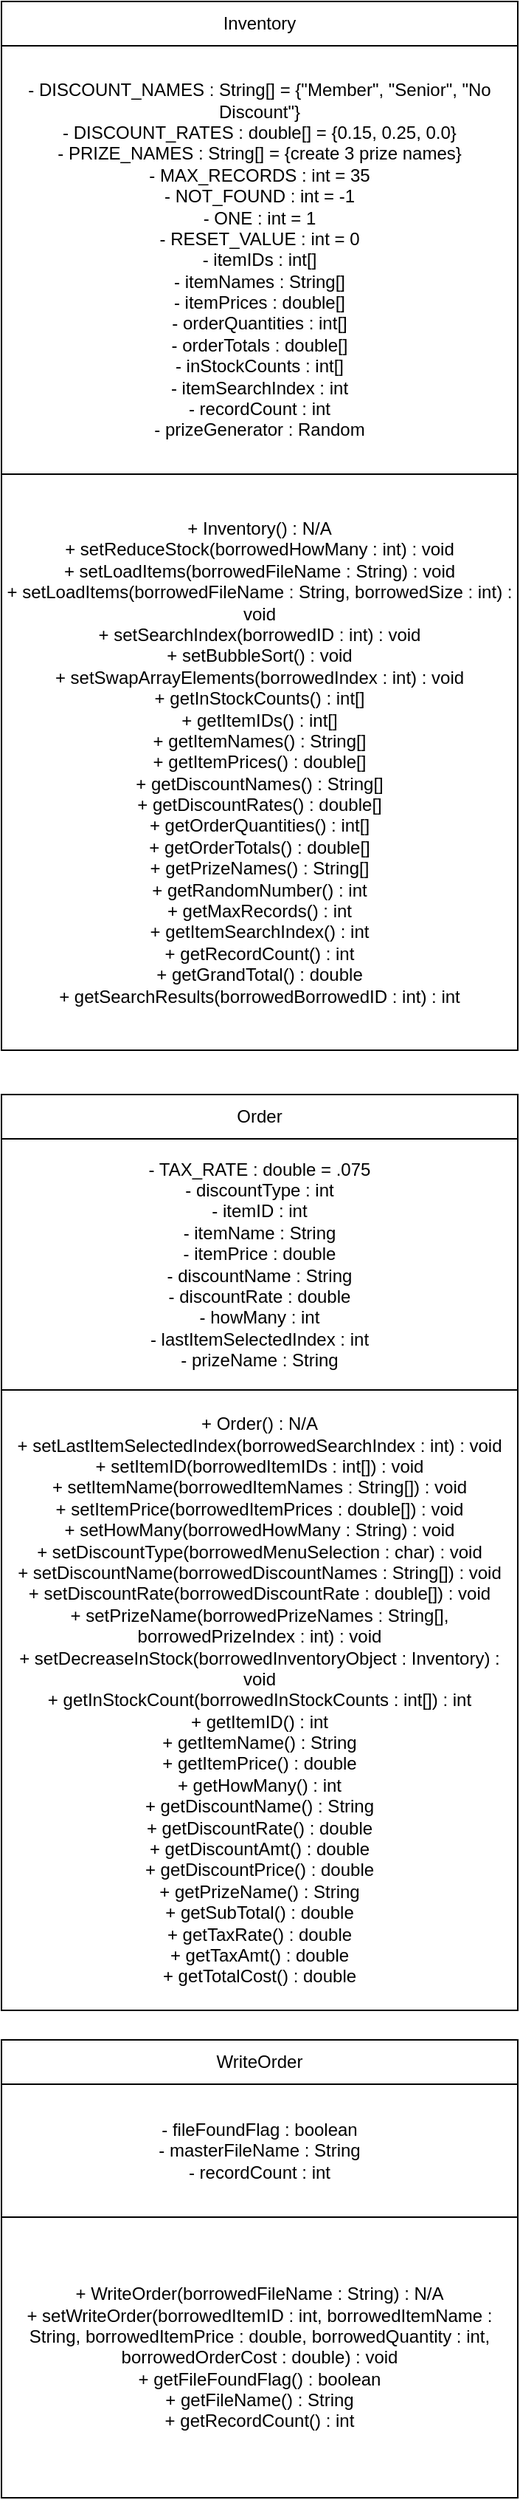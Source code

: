 <mxfile version="14.2.9" type="device" pages="2"><diagram name="UMLs" id="Nf_85jRNfrJykygp6piZ"><mxGraphModel dx="614" dy="663" grid="1" gridSize="10" guides="1" tooltips="1" connect="1" arrows="1" fold="1" page="1" pageScale="1" pageWidth="850" pageHeight="1100" math="0" shadow="0"><root><mxCell id="QcYAnwIdch5qzZj6bJSO-0"/><mxCell id="QcYAnwIdch5qzZj6bJSO-1" parent="QcYAnwIdch5qzZj6bJSO-0"/><mxCell id="QcYAnwIdch5qzZj6bJSO-2" value="Inventory" style="rounded=0;whiteSpace=wrap;html=1;" parent="QcYAnwIdch5qzZj6bJSO-1" vertex="1"><mxGeometry x="260" y="310" width="350" height="30" as="geometry"/></mxCell><mxCell id="QcYAnwIdch5qzZj6bJSO-3" value="&lt;div&gt;- DISCOUNT_NAMES : String[] = {&quot;Member&quot;, &quot;Senior&quot;, &quot;No Discount&quot;}&lt;/div&gt;&lt;div&gt;- DISCOUNT_RATES : double[] = {0.15, 0.25, 0.0}&lt;/div&gt;&lt;div&gt;- PRIZE_NAMES : String[] = {create 3 prize names}&lt;/div&gt;&lt;div&gt;- MAX_RECORDS : int = 35&lt;/div&gt;&lt;div&gt;- NOT_FOUND : int = -1&lt;/div&gt;&lt;div&gt;- ONE : int = 1&lt;/div&gt;&lt;div&gt;- RESET_VALUE : int = 0&lt;/div&gt;&lt;div&gt;- itemIDs : int[]&lt;/div&gt;&lt;div&gt;- itemNames : String[]&lt;/div&gt;&lt;div&gt;- itemPrices : double[]&lt;/div&gt;&lt;div&gt;- orderQuantities : int[]&lt;/div&gt;&lt;div&gt;- orderTotals : double[]&lt;/div&gt;&lt;div&gt;- inStockCounts : int[]&lt;/div&gt;&lt;div&gt;- itemSearchIndex : int&lt;/div&gt;&lt;div&gt;- recordCount : int&lt;/div&gt;&lt;div&gt;- prizeGenerator : Random&lt;br&gt;&lt;/div&gt;" style="rounded=0;whiteSpace=wrap;html=1;" parent="QcYAnwIdch5qzZj6bJSO-1" vertex="1"><mxGeometry x="260" y="340" width="350" height="290" as="geometry"/></mxCell><mxCell id="QcYAnwIdch5qzZj6bJSO-4" value="&lt;div&gt;+ Inventory() : N/A&lt;/div&gt;&lt;div&gt;+ setReduceStock(borrowedHowMany : int) : void&lt;/div&gt;&lt;div&gt;+ setLoadItems(borrowedFileName : String) : void&lt;/div&gt;&lt;div&gt;+ setLoadItems(borrowedFileName : String, borrowedSize : int) : void&lt;/div&gt;&lt;div&gt;+ setSearchIndex(borrowedID : int) : void&lt;/div&gt;&lt;div&gt;+ setBubbleSort() : void&lt;/div&gt;&lt;div&gt;+ setSwapArrayElements(borrowedIndex : int) : void&lt;/div&gt;&lt;div&gt;+ getInStockCounts() : int[]&lt;/div&gt;&lt;div&gt;+ getItemIDs() : int[]&lt;/div&gt;&lt;div&gt;+ getItemNames() : String[]&lt;/div&gt;&lt;div&gt;+ getItemPrices() : double[]&lt;/div&gt;&lt;div&gt;+ getDiscountNames() : String[]&lt;/div&gt;&lt;div&gt;+ getDiscountRates() : double[]&lt;/div&gt;&lt;div&gt;+ getOrderQuantities() : int[]&lt;/div&gt;&lt;div&gt;+ getOrderTotals() : double[]&lt;/div&gt;&lt;div&gt;+ getPrizeNames() : String[]&lt;/div&gt;&lt;div&gt;+ getRandomNumber() : int&lt;/div&gt;&lt;div&gt;+ getMaxRecords() : int&lt;/div&gt;&lt;div&gt;+ getItemSearchIndex() : int&lt;/div&gt;&lt;div&gt;+ getRecordCount() : int&lt;/div&gt;&lt;div&gt;+ getGrandTotal() : double&lt;/div&gt;&lt;div&gt;+ getSearchResults(borrowedBorrowedID : int) : int&lt;br&gt;&lt;/div&gt;" style="rounded=0;whiteSpace=wrap;html=1;" parent="QcYAnwIdch5qzZj6bJSO-1" vertex="1"><mxGeometry x="260" y="630" width="350" height="390" as="geometry"/></mxCell><mxCell id="EWBAWC-9UT1VsWe6zZm3-0" value="Order" style="rounded=0;whiteSpace=wrap;html=1;" vertex="1" parent="QcYAnwIdch5qzZj6bJSO-1"><mxGeometry x="260" y="1050" width="350" height="30" as="geometry"/></mxCell><mxCell id="EWBAWC-9UT1VsWe6zZm3-1" value="&lt;div&gt;- TAX_RATE : double = .075&lt;/div&gt;&lt;div&gt;- discountType : int&lt;/div&gt;&lt;div&gt;- itemID : int&lt;/div&gt;&lt;div&gt;- itemName : String&lt;/div&gt;&lt;div&gt;- itemPrice : double&lt;/div&gt;&lt;div&gt;- discountName : String&lt;/div&gt;&lt;div&gt;- discountRate : double&lt;/div&gt;&lt;div&gt;- howMany : int&lt;/div&gt;&lt;div&gt;- lastItemSelectedIndex : int&lt;/div&gt;&lt;div&gt;- prizeName : String&lt;br&gt;&lt;/div&gt;" style="rounded=0;whiteSpace=wrap;html=1;" vertex="1" parent="QcYAnwIdch5qzZj6bJSO-1"><mxGeometry x="260" y="1080" width="350" height="170" as="geometry"/></mxCell><mxCell id="EWBAWC-9UT1VsWe6zZm3-2" value="&lt;div&gt;+ Order() : N/A&lt;/div&gt;&lt;div&gt;+ setLastItemSelectedIndex(borrowedSearchIndex : int) : void&lt;/div&gt;&lt;div&gt;+ setItemID(borrowedItemIDs : int[]) : void&lt;/div&gt;&lt;div&gt;+ setItemName(borrowedItemNames : String[]) : void&lt;/div&gt;&lt;div&gt;+ setItemPrice(borrowedItemPrices : double[]) : void&lt;/div&gt;&lt;div&gt;+ setHowMany(borrowedHowMany : String) : void&lt;/div&gt;&lt;div&gt;+ setDiscountType(borrowedMenuSelection : char) : void&lt;/div&gt;&lt;div&gt;+ setDiscountName(borrowedDiscountNames : String[]) : void&lt;/div&gt;&lt;div&gt;+ setDiscountRate(borrowedDiscountRate : double[]) : void&lt;/div&gt;&lt;div&gt;+ setPrizeName(borrowedPrizeNames : String[], borrowedPrizeIndex : int) : void&lt;/div&gt;&lt;div&gt;+ setDecreaseInStock(borrowedInventoryObject : Inventory) : void&lt;/div&gt;&lt;div&gt;+ getInStockCount(borrowedInStockCounts : int[]) : int&lt;/div&gt;&lt;div&gt;+ getItemID() : int&lt;/div&gt;&lt;div&gt;+ getItemName() : String&lt;/div&gt;&lt;div&gt;+ getItemPrice() : double&lt;/div&gt;&lt;div&gt;+ getHowMany() : int&lt;/div&gt;&lt;div&gt;+ getDiscountName() : String&lt;/div&gt;&lt;div&gt;+ getDiscountRate() : double&lt;/div&gt;&lt;div&gt;+ getDiscountAmt() : double&lt;/div&gt;&lt;div&gt;+ getDiscountPrice() : double&lt;/div&gt;&lt;div&gt;+ getPrizeName() : String&lt;/div&gt;&lt;div&gt;+ getSubTotal() : double&lt;/div&gt;&lt;div&gt;+ getTaxRate() : double&lt;/div&gt;&lt;div&gt;+ getTaxAmt() : double&lt;/div&gt;&lt;div&gt;+ getTotalCost() : double&lt;br&gt;&lt;/div&gt;" style="rounded=0;whiteSpace=wrap;html=1;" vertex="1" parent="QcYAnwIdch5qzZj6bJSO-1"><mxGeometry x="260" y="1250" width="350" height="420" as="geometry"/></mxCell><mxCell id="EWBAWC-9UT1VsWe6zZm3-3" value="WriteOrder" style="rounded=0;whiteSpace=wrap;html=1;" vertex="1" parent="QcYAnwIdch5qzZj6bJSO-1"><mxGeometry x="260" y="1690" width="350" height="30" as="geometry"/></mxCell><mxCell id="EWBAWC-9UT1VsWe6zZm3-4" value="&lt;div&gt;- fileFoundFlag : boolean&lt;/div&gt;&lt;div&gt;- masterFileName : String&lt;/div&gt;&lt;div&gt;- recordCount : int&lt;br&gt;&lt;/div&gt;" style="rounded=0;whiteSpace=wrap;html=1;" vertex="1" parent="QcYAnwIdch5qzZj6bJSO-1"><mxGeometry x="260" y="1720" width="350" height="90" as="geometry"/></mxCell><mxCell id="EWBAWC-9UT1VsWe6zZm3-5" value="&lt;div&gt;+ WriteOrder(borrowedFileName : String) : N/A&lt;/div&gt;&lt;div&gt;+ setWriteOrder(borrowedItemID : int, borrowedItemName : String, borrowedItemPrice : double, borrowedQuantity : int, borrowedOrderCost : double) : void&lt;/div&gt;&lt;div&gt;+ getFileFoundFlag() : boolean&lt;/div&gt;&lt;div&gt;+ getFileName() : String&lt;/div&gt;&lt;div&gt;+ getRecordCount() : int&lt;br&gt;&lt;/div&gt;" style="rounded=0;whiteSpace=wrap;html=1;" vertex="1" parent="QcYAnwIdch5qzZj6bJSO-1"><mxGeometry x="260" y="1810" width="350" height="190" as="geometry"/></mxCell></root></mxGraphModel></diagram><diagram id="zEPe9KC9X13gHOhgZfyy" name="main"><mxGraphModel dx="2385" dy="1658" grid="1" gridSize="10" guides="1" tooltips="1" connect="1" arrows="1" fold="1" page="1" pageScale="1" pageWidth="850" pageHeight="1100" math="0" shadow="0"><root><mxCell id="ArKaR1NYdrW9ukdmpsgc-0"/><mxCell id="ArKaR1NYdrW9ukdmpsgc-1" parent="ArKaR1NYdrW9ukdmpsgc-0"/><mxCell id="ArKaR1NYdrW9ukdmpsgc-2" style="edgeStyle=orthogonalEdgeStyle;rounded=0;orthogonalLoop=1;jettySize=auto;html=1;exitX=0.5;exitY=1;exitDx=0;exitDy=0;entryX=0.5;entryY=0;entryDx=0;entryDy=0;" edge="1" parent="ArKaR1NYdrW9ukdmpsgc-1" source="ArKaR1NYdrW9ukdmpsgc-3" target="ArKaR1NYdrW9ukdmpsgc-9"><mxGeometry relative="1" as="geometry"/></mxCell><mxCell id="ArKaR1NYdrW9ukdmpsgc-3" value="START" style="ellipse;whiteSpace=wrap;html=1;" vertex="1" parent="ArKaR1NYdrW9ukdmpsgc-1"><mxGeometry x="370" y="20" width="90" height="40" as="geometry"/></mxCell><mxCell id="ArKaR1NYdrW9ukdmpsgc-4" value="Inventory currentInventory = new Inventory()" style="shape=process;whiteSpace=wrap;html=1;backgroundOutline=1;" vertex="1" parent="ArKaR1NYdrW9ukdmpsgc-1"><mxGeometry x="220" y="80" width="390" height="40" as="geometry"/></mxCell><mxCell id="ArKaR1NYdrW9ukdmpsgc-5" value="Order currentOrder = new Order()" style="shape=process;whiteSpace=wrap;html=1;backgroundOutline=1;" vertex="1" parent="ArKaR1NYdrW9ukdmpsgc-1"><mxGeometry x="220" y="180" width="390" height="40" as="geometry"/></mxCell><mxCell id="ArKaR1NYdrW9ukdmpsgc-6" value="displayWelcomeBanner()" style="shape=process;whiteSpace=wrap;html=1;backgroundOutline=1;" vertex="1" parent="ArKaR1NYdrW9ukdmpsgc-1"><mxGeometry x="220" y="230" width="390" height="40" as="geometry"/></mxCell><mxCell id="ArKaR1NYdrW9ukdmpsgc-7" value="userName = getUserName(input)" style="shape=process;whiteSpace=wrap;html=1;backgroundOutline=1;" vertex="1" parent="ArKaR1NYdrW9ukdmpsgc-1"><mxGeometry x="220" y="280" width="390" height="40" as="geometry"/></mxCell><mxCell id="ArKaR1NYdrW9ukdmpsgc-8" value="menuSelection = validateMenuSelection(input)" style="shape=process;whiteSpace=wrap;html=1;backgroundOutline=1;" vertex="1" parent="ArKaR1NYdrW9ukdmpsgc-1"><mxGeometry x="220" y="330" width="390" height="40" as="geometry"/></mxCell><mxCell id="ArKaR1NYdrW9ukdmpsgc-12" value="Y" style="edgeStyle=orthogonalEdgeStyle;rounded=0;orthogonalLoop=1;jettySize=auto;html=1;exitX=1;exitY=0.5;exitDx=0;exitDy=0;entryX=0.5;entryY=0;entryDx=0;entryDy=0;" edge="1" parent="ArKaR1NYdrW9ukdmpsgc-1" source="ArKaR1NYdrW9ukdmpsgc-9" target="ArKaR1NYdrW9ukdmpsgc-11"><mxGeometry relative="1" as="geometry"/></mxCell><mxCell id="ArKaR1NYdrW9ukdmpsgc-68" style="edgeStyle=orthogonalEdgeStyle;rounded=0;orthogonalLoop=1;jettySize=auto;html=1;exitX=0;exitY=0.5;exitDx=0;exitDy=0;entryX=0.5;entryY=0;entryDx=0;entryDy=0;" edge="1" parent="ArKaR1NYdrW9ukdmpsgc-1" source="ArKaR1NYdrW9ukdmpsgc-9" target="ArKaR1NYdrW9ukdmpsgc-59"><mxGeometry relative="1" as="geometry"/></mxCell><mxCell id="ArKaR1NYdrW9ukdmpsgc-9" value="menuSelection != 'Q'" style="rhombus;whiteSpace=wrap;html=1;" vertex="1" parent="ArKaR1NYdrW9ukdmpsgc-1"><mxGeometry x="295" y="410" width="240" height="80" as="geometry"/></mxCell><mxCell id="ArKaR1NYdrW9ukdmpsgc-10" value="WriteOrder oders = new WriteOrders(INVENTORY_FILE_NAME)" style="shape=process;whiteSpace=wrap;html=1;backgroundOutline=1;" vertex="1" parent="ArKaR1NYdrW9ukdmpsgc-1"><mxGeometry x="220" y="130" width="390" height="40" as="geometry"/></mxCell><mxCell id="ArKaR1NYdrW9ukdmpsgc-14" value="Y" style="edgeStyle=orthogonalEdgeStyle;rounded=0;orthogonalLoop=1;jettySize=auto;html=1;exitX=1;exitY=0.5;exitDx=0;exitDy=0;entryX=0.5;entryY=0;entryDx=0;entryDy=0;" edge="1" parent="ArKaR1NYdrW9ukdmpsgc-1" source="ArKaR1NYdrW9ukdmpsgc-11" target="ArKaR1NYdrW9ukdmpsgc-13"><mxGeometry relative="1" as="geometry"/></mxCell><mxCell id="ArKaR1NYdrW9ukdmpsgc-23" value="N" style="edgeStyle=orthogonalEdgeStyle;rounded=0;orthogonalLoop=1;jettySize=auto;html=1;exitX=0;exitY=0.5;exitDx=0;exitDy=0;entryX=0.25;entryY=0;entryDx=0;entryDy=0;" edge="1" parent="ArKaR1NYdrW9ukdmpsgc-1" source="ArKaR1NYdrW9ukdmpsgc-11" target="ArKaR1NYdrW9ukdmpsgc-22"><mxGeometry relative="1" as="geometry"/></mxCell><mxCell id="ArKaR1NYdrW9ukdmpsgc-11" value="menuSelection == 'A'" style="rhombus;whiteSpace=wrap;html=1;" vertex="1" parent="ArKaR1NYdrW9ukdmpsgc-1"><mxGeometry x="460" y="470" width="240" height="80" as="geometry"/></mxCell><mxCell id="ArKaR1NYdrW9ukdmpsgc-58" style="edgeStyle=orthogonalEdgeStyle;rounded=0;orthogonalLoop=1;jettySize=auto;html=1;exitX=0.5;exitY=1;exitDx=0;exitDy=0;" edge="1" parent="ArKaR1NYdrW9ukdmpsgc-1" source="ArKaR1NYdrW9ukdmpsgc-13" target="ArKaR1NYdrW9ukdmpsgc-15"><mxGeometry relative="1" as="geometry"/></mxCell><mxCell id="ArKaR1NYdrW9ukdmpsgc-13" value="currentInventory.setLoadItems(getFileName(input))" style="shape=process;whiteSpace=wrap;html=1;backgroundOutline=1;" vertex="1" parent="ArKaR1NYdrW9ukdmpsgc-1"><mxGeometry x="650" y="540" width="360" height="40" as="geometry"/></mxCell><mxCell id="ArKaR1NYdrW9ukdmpsgc-17" value="N" style="edgeStyle=orthogonalEdgeStyle;rounded=0;orthogonalLoop=1;jettySize=auto;html=1;exitX=0;exitY=0.5;exitDx=0;exitDy=0;entryX=0.5;entryY=0;entryDx=0;entryDy=0;" edge="1" parent="ArKaR1NYdrW9ukdmpsgc-1" source="ArKaR1NYdrW9ukdmpsgc-15" target="ArKaR1NYdrW9ukdmpsgc-16"><mxGeometry relative="1" as="geometry"/></mxCell><mxCell id="ArKaR1NYdrW9ukdmpsgc-19" value="Y" style="edgeStyle=orthogonalEdgeStyle;rounded=0;orthogonalLoop=1;jettySize=auto;html=1;exitX=1;exitY=0.5;exitDx=0;exitDy=0;entryX=0.5;entryY=0;entryDx=0;entryDy=0;" edge="1" parent="ArKaR1NYdrW9ukdmpsgc-1" source="ArKaR1NYdrW9ukdmpsgc-15" target="ArKaR1NYdrW9ukdmpsgc-18"><mxGeometry relative="1" as="geometry"/></mxCell><mxCell id="ArKaR1NYdrW9ukdmpsgc-15" value="currentInventory.getRecordCount() &amp;lt;= 0" style="rhombus;whiteSpace=wrap;html=1;" vertex="1" parent="ArKaR1NYdrW9ukdmpsgc-1"><mxGeometry x="710" y="620" width="240" height="80" as="geometry"/></mxCell><mxCell id="ArKaR1NYdrW9ukdmpsgc-20" style="edgeStyle=orthogonalEdgeStyle;rounded=0;orthogonalLoop=1;jettySize=auto;html=1;exitX=0.5;exitY=1;exitDx=0;exitDy=0;" edge="1" parent="ArKaR1NYdrW9ukdmpsgc-1" source="ArKaR1NYdrW9ukdmpsgc-16"><mxGeometry relative="1" as="geometry"><mxPoint x="910" y="820" as="targetPoint"/></mxGeometry></mxCell><mxCell id="ArKaR1NYdrW9ukdmpsgc-16" value="&lt;div&gt;displayRecordReport(&lt;/div&gt;&lt;div&gt;currentInventory.getRecordCount())&lt;/div&gt;" style="shape=process;whiteSpace=wrap;html=1;backgroundOutline=1;" vertex="1" parent="ArKaR1NYdrW9ukdmpsgc-1"><mxGeometry x="380" y="700" width="360" height="40" as="geometry"/></mxCell><mxCell id="ArKaR1NYdrW9ukdmpsgc-21" style="edgeStyle=orthogonalEdgeStyle;rounded=0;orthogonalLoop=1;jettySize=auto;html=1;exitX=0.5;exitY=1;exitDx=0;exitDy=0;entryX=0.5;entryY=0;entryDx=0;entryDy=0;" edge="1" parent="ArKaR1NYdrW9ukdmpsgc-1" source="ArKaR1NYdrW9ukdmpsgc-18" target="ArKaR1NYdrW9ukdmpsgc-53"><mxGeometry relative="1" as="geometry"><mxPoint x="840" y="790" as="targetPoint"/><Array as="points"><mxPoint x="1010" y="780"/><mxPoint x="910" y="780"/><mxPoint x="910" y="2020"/><mxPoint x="400" y="2020"/></Array></mxGeometry></mxCell><mxCell id="ArKaR1NYdrW9ukdmpsgc-18" value="displayNotOpen()" style="shape=process;whiteSpace=wrap;html=1;backgroundOutline=1;" vertex="1" parent="ArKaR1NYdrW9ukdmpsgc-1"><mxGeometry x="920" y="700" width="180" height="40" as="geometry"/></mxCell><mxCell id="ArKaR1NYdrW9ukdmpsgc-25" style="edgeStyle=orthogonalEdgeStyle;rounded=0;orthogonalLoop=1;jettySize=auto;html=1;exitX=0.5;exitY=1;exitDx=0;exitDy=0;entryX=0.5;entryY=0;entryDx=0;entryDy=0;" edge="1" parent="ArKaR1NYdrW9ukdmpsgc-1" source="ArKaR1NYdrW9ukdmpsgc-22" target="ArKaR1NYdrW9ukdmpsgc-24"><mxGeometry relative="1" as="geometry"/></mxCell><mxCell id="ArKaR1NYdrW9ukdmpsgc-22" value="&lt;div&gt;currentInventory.setSearchIndex(&lt;/div&gt;&lt;div&gt;validateSearchValue(input))&lt;/div&gt;" style="shape=process;whiteSpace=wrap;html=1;backgroundOutline=1;" vertex="1" parent="ArKaR1NYdrW9ukdmpsgc-1"><mxGeometry x="270" y="780" width="360" height="40" as="geometry"/></mxCell><mxCell id="ArKaR1NYdrW9ukdmpsgc-27" value="Y" style="edgeStyle=orthogonalEdgeStyle;rounded=0;orthogonalLoop=1;jettySize=auto;html=1;exitX=1;exitY=0.5;exitDx=0;exitDy=0;entryX=0.5;entryY=0;entryDx=0;entryDy=0;" edge="1" parent="ArKaR1NYdrW9ukdmpsgc-1" source="ArKaR1NYdrW9ukdmpsgc-24" target="ArKaR1NYdrW9ukdmpsgc-26"><mxGeometry relative="1" as="geometry"/></mxCell><mxCell id="ArKaR1NYdrW9ukdmpsgc-29" value="N" style="edgeStyle=orthogonalEdgeStyle;rounded=0;orthogonalLoop=1;jettySize=auto;html=1;exitX=0;exitY=0.5;exitDx=0;exitDy=0;entryX=0.25;entryY=0;entryDx=0;entryDy=0;" edge="1" parent="ArKaR1NYdrW9ukdmpsgc-1" source="ArKaR1NYdrW9ukdmpsgc-24" target="ArKaR1NYdrW9ukdmpsgc-28"><mxGeometry relative="1" as="geometry"/></mxCell><mxCell id="ArKaR1NYdrW9ukdmpsgc-24" value="currentInventory.getItemSearchIndex() &amp;lt; 0" style="rhombus;whiteSpace=wrap;html=1;" vertex="1" parent="ArKaR1NYdrW9ukdmpsgc-1"><mxGeometry x="330" y="840" width="240" height="80" as="geometry"/></mxCell><mxCell id="ArKaR1NYdrW9ukdmpsgc-57" style="edgeStyle=orthogonalEdgeStyle;rounded=0;orthogonalLoop=1;jettySize=auto;html=1;exitX=0.5;exitY=1;exitDx=0;exitDy=0;entryX=0.5;entryY=0;entryDx=0;entryDy=0;" edge="1" parent="ArKaR1NYdrW9ukdmpsgc-1" source="ArKaR1NYdrW9ukdmpsgc-26" target="ArKaR1NYdrW9ukdmpsgc-53"><mxGeometry relative="1" as="geometry"><Array as="points"><mxPoint x="660" y="1250"/><mxPoint x="890" y="1250"/><mxPoint x="890" y="2020"/><mxPoint x="400" y="2020"/></Array></mxGeometry></mxCell><mxCell id="ArKaR1NYdrW9ukdmpsgc-26" value="displayNotFound()" style="shape=process;whiteSpace=wrap;html=1;backgroundOutline=1;" vertex="1" parent="ArKaR1NYdrW9ukdmpsgc-1"><mxGeometry x="570" y="900" width="180" height="40" as="geometry"/></mxCell><mxCell id="ArKaR1NYdrW9ukdmpsgc-28" value="&lt;div&gt;currentOrder.setLastItemSelectedIndex(&lt;/div&gt;&lt;div&gt;currentInventory.getItemSearchIndex())&lt;/div&gt;" style="shape=process;whiteSpace=wrap;html=1;backgroundOutline=1;" vertex="1" parent="ArKaR1NYdrW9ukdmpsgc-1"><mxGeometry x="220" y="960" width="360" height="40" as="geometry"/></mxCell><mxCell id="ArKaR1NYdrW9ukdmpsgc-30" value="&lt;div&gt;currentOrder.setItemID(&lt;/div&gt;&lt;div&gt;currentInventory.getItemIDs())&lt;/div&gt;" style="shape=process;whiteSpace=wrap;html=1;backgroundOutline=1;" vertex="1" parent="ArKaR1NYdrW9ukdmpsgc-1"><mxGeometry x="220" y="1010" width="360" height="40" as="geometry"/></mxCell><mxCell id="ArKaR1NYdrW9ukdmpsgc-31" value="&lt;div&gt;currentOrder.setItemName(&lt;/div&gt;&lt;div&gt;currentInventory.getItemNames())&lt;/div&gt;" style="shape=process;whiteSpace=wrap;html=1;backgroundOutline=1;" vertex="1" parent="ArKaR1NYdrW9ukdmpsgc-1"><mxGeometry x="220" y="1060" width="360" height="40" as="geometry"/></mxCell><mxCell id="ArKaR1NYdrW9ukdmpsgc-32" value="&lt;div&gt;currentOrder.setItemPrice(&lt;/div&gt;&lt;div&gt;currentInventory.getItemPrices())&lt;/div&gt;" style="shape=process;whiteSpace=wrap;html=1;backgroundOutline=1;" vertex="1" parent="ArKaR1NYdrW9ukdmpsgc-1"><mxGeometry x="220" y="1110" width="360" height="40" as="geometry"/></mxCell><mxCell id="ArKaR1NYdrW9ukdmpsgc-37" style="edgeStyle=orthogonalEdgeStyle;rounded=0;orthogonalLoop=1;jettySize=auto;html=1;exitX=0.5;exitY=1;exitDx=0;exitDy=0;entryX=0.5;entryY=0;entryDx=0;entryDy=0;" edge="1" parent="ArKaR1NYdrW9ukdmpsgc-1" source="ArKaR1NYdrW9ukdmpsgc-33" target="ArKaR1NYdrW9ukdmpsgc-36"><mxGeometry relative="1" as="geometry"><Array as="points"><mxPoint x="400" y="1220"/></Array></mxGeometry></mxCell><mxCell id="ArKaR1NYdrW9ukdmpsgc-33" value="&lt;div&gt;currentOrder.setHowMany(&lt;/div&gt;&lt;div&gt;validateHowMany(input))&lt;br&gt;&lt;/div&gt;" style="shape=process;whiteSpace=wrap;html=1;backgroundOutline=1;" vertex="1" parent="ArKaR1NYdrW9ukdmpsgc-1"><mxGeometry x="220" y="1160" width="360" height="40" as="geometry"/></mxCell><mxCell id="ArKaR1NYdrW9ukdmpsgc-39" value="Y" style="edgeStyle=orthogonalEdgeStyle;rounded=0;orthogonalLoop=1;jettySize=auto;html=1;exitX=1;exitY=0.5;exitDx=0;exitDy=0;entryX=0.5;entryY=0;entryDx=0;entryDy=0;" edge="1" parent="ArKaR1NYdrW9ukdmpsgc-1" source="ArKaR1NYdrW9ukdmpsgc-36" target="ArKaR1NYdrW9ukdmpsgc-38"><mxGeometry relative="1" as="geometry"/></mxCell><mxCell id="ArKaR1NYdrW9ukdmpsgc-44" value="N" style="edgeStyle=orthogonalEdgeStyle;rounded=0;orthogonalLoop=1;jettySize=auto;html=1;exitX=0;exitY=0.5;exitDx=0;exitDy=0;entryX=0.111;entryY=0;entryDx=0;entryDy=0;entryPerimeter=0;" edge="1" parent="ArKaR1NYdrW9ukdmpsgc-1" source="ArKaR1NYdrW9ukdmpsgc-36" target="ArKaR1NYdrW9ukdmpsgc-40"><mxGeometry relative="1" as="geometry"><Array as="points"><mxPoint x="260" y="1260"/></Array></mxGeometry></mxCell><mxCell id="ArKaR1NYdrW9ukdmpsgc-36" value="&lt;div&gt;currentOrder.getInStockCount(&lt;/div&gt;&lt;div&gt;currentInventory.getInStockCounts()) &lt;br&gt;&lt;/div&gt;&lt;div&gt;&amp;lt; currentOrder.getHowMany()&lt;br&gt;&lt;/div&gt;" style="rhombus;whiteSpace=wrap;html=1;" vertex="1" parent="ArKaR1NYdrW9ukdmpsgc-1"><mxGeometry x="280" y="1220" width="240" height="80" as="geometry"/></mxCell><mxCell id="ArKaR1NYdrW9ukdmpsgc-56" style="edgeStyle=orthogonalEdgeStyle;rounded=0;orthogonalLoop=1;jettySize=auto;html=1;exitX=0.5;exitY=1;exitDx=0;exitDy=0;entryX=0.5;entryY=0;entryDx=0;entryDy=0;" edge="1" parent="ArKaR1NYdrW9ukdmpsgc-1" source="ArKaR1NYdrW9ukdmpsgc-38" target="ArKaR1NYdrW9ukdmpsgc-53"><mxGeometry relative="1" as="geometry"><Array as="points"><mxPoint x="640" y="1685"/><mxPoint x="860" y="1685"/><mxPoint x="860" y="2020"/><mxPoint x="400" y="2020"/></Array></mxGeometry></mxCell><mxCell id="ArKaR1NYdrW9ukdmpsgc-38" value="displayOutOfStock()" style="shape=process;whiteSpace=wrap;html=1;backgroundOutline=1;" vertex="1" parent="ArKaR1NYdrW9ukdmpsgc-1"><mxGeometry x="550" y="1280" width="180" height="40" as="geometry"/></mxCell><mxCell id="ArKaR1NYdrW9ukdmpsgc-40" value="&lt;div&gt;currentOrder.setDiscountType(&lt;/div&gt;&lt;div&gt;validateDiscountMenu(input,&lt;/div&gt;&lt;div&gt;currentInventory.getDiscountNames(), currentInventory.getDiscountRates()))&lt;br&gt;&lt;/div&gt;" style="shape=process;whiteSpace=wrap;html=1;backgroundOutline=1;" vertex="1" parent="ArKaR1NYdrW9ukdmpsgc-1"><mxGeometry x="220" y="1350" width="360" height="70" as="geometry"/></mxCell><mxCell id="ArKaR1NYdrW9ukdmpsgc-41" value="&lt;div&gt;currentOrder.setDiscountName(&lt;/div&gt;&lt;div&gt;currentInventory.getDiscountNames())&lt;/div&gt;" style="shape=process;whiteSpace=wrap;html=1;backgroundOutline=1;" vertex="1" parent="ArKaR1NYdrW9ukdmpsgc-1"><mxGeometry x="220" y="1430" width="360" height="40" as="geometry"/></mxCell><mxCell id="ArKaR1NYdrW9ukdmpsgc-42" value="&lt;div&gt;currentOrder.setDiscountRate(&lt;/div&gt;&lt;div&gt;currentInventory.getDiscountRates())&lt;/div&gt;" style="shape=process;whiteSpace=wrap;html=1;backgroundOutline=1;" vertex="1" parent="ArKaR1NYdrW9ukdmpsgc-1"><mxGeometry x="220" y="1480" width="360" height="40" as="geometry"/></mxCell><mxCell id="ArKaR1NYdrW9ukdmpsgc-43" value="currentOrder.setDecreaseInStock(currentInventory)" style="shape=process;whiteSpace=wrap;html=1;backgroundOutline=1;" vertex="1" parent="ArKaR1NYdrW9ukdmpsgc-1"><mxGeometry x="220" y="1530" width="360" height="40" as="geometry"/></mxCell><mxCell id="ArKaR1NYdrW9ukdmpsgc-45" value="&lt;div&gt;currentOrder.setPrizeName(&lt;/div&gt;&lt;div&gt;currentInventory.getPrizeNames(),&lt;/div&gt;&lt;div&gt;currentInventory.getRandomNumber())&lt;br&gt;&lt;/div&gt;" style="shape=process;whiteSpace=wrap;html=1;backgroundOutline=1;" vertex="1" parent="ArKaR1NYdrW9ukdmpsgc-1"><mxGeometry x="220" y="1580" width="360" height="50" as="geometry"/></mxCell><mxCell id="ArKaR1NYdrW9ukdmpsgc-48" style="edgeStyle=orthogonalEdgeStyle;rounded=0;orthogonalLoop=1;jettySize=auto;html=1;exitX=0.5;exitY=1;exitDx=0;exitDy=0;entryX=0.5;entryY=0;entryDx=0;entryDy=0;" edge="1" parent="ArKaR1NYdrW9ukdmpsgc-1" source="ArKaR1NYdrW9ukdmpsgc-46" target="ArKaR1NYdrW9ukdmpsgc-47"><mxGeometry relative="1" as="geometry"/></mxCell><mxCell id="ArKaR1NYdrW9ukdmpsgc-46" value="&lt;div&gt;orders.setWriteOrder(&lt;/div&gt;&lt;div&gt;currentOrder.getItemID(),&lt;/div&gt;&lt;div&gt;currentOrder.getItemName(),&lt;/div&gt;&lt;div&gt;currentOrder.getItemPrice(),&lt;/div&gt;&lt;div&gt;currentOrder.getHowMany(),&lt;/div&gt;&lt;div&gt;currentOrder.getTotalCost())&lt;br&gt;&lt;/div&gt;" style="shape=process;whiteSpace=wrap;html=1;backgroundOutline=1;" vertex="1" parent="ArKaR1NYdrW9ukdmpsgc-1"><mxGeometry x="220" y="1640" width="360" height="100" as="geometry"/></mxCell><mxCell id="ArKaR1NYdrW9ukdmpsgc-51" value="N" style="edgeStyle=orthogonalEdgeStyle;rounded=0;orthogonalLoop=1;jettySize=auto;html=1;exitX=0;exitY=0.5;exitDx=0;exitDy=0;entryX=0.5;entryY=0;entryDx=0;entryDy=0;" edge="1" parent="ArKaR1NYdrW9ukdmpsgc-1" source="ArKaR1NYdrW9ukdmpsgc-47" target="ArKaR1NYdrW9ukdmpsgc-50"><mxGeometry relative="1" as="geometry"/></mxCell><mxCell id="ArKaR1NYdrW9ukdmpsgc-52" value="Y" style="edgeStyle=orthogonalEdgeStyle;rounded=0;orthogonalLoop=1;jettySize=auto;html=1;exitX=1;exitY=0.5;exitDx=0;exitDy=0;entryX=0.5;entryY=0;entryDx=0;entryDy=0;" edge="1" parent="ArKaR1NYdrW9ukdmpsgc-1" source="ArKaR1NYdrW9ukdmpsgc-47" target="ArKaR1NYdrW9ukdmpsgc-49"><mxGeometry relative="1" as="geometry"/></mxCell><mxCell id="ArKaR1NYdrW9ukdmpsgc-47" value="currentOrder.getDiscountRate() &amp;gt; 0.0" style="rhombus;whiteSpace=wrap;html=1;" vertex="1" parent="ArKaR1NYdrW9ukdmpsgc-1"><mxGeometry x="280" y="1760" width="240" height="60" as="geometry"/></mxCell><mxCell id="ArKaR1NYdrW9ukdmpsgc-55" style="edgeStyle=orthogonalEdgeStyle;rounded=0;orthogonalLoop=1;jettySize=auto;html=1;exitX=0.5;exitY=1;exitDx=0;exitDy=0;" edge="1" parent="ArKaR1NYdrW9ukdmpsgc-1" source="ArKaR1NYdrW9ukdmpsgc-49"><mxGeometry relative="1" as="geometry"><mxPoint x="400" y="2050" as="targetPoint"/></mxGeometry></mxCell><mxCell id="ArKaR1NYdrW9ukdmpsgc-49" value="&lt;div&gt;displayOrderReport&#9;&#9;&#9;&#9;&#9;&#9;&#9;(&lt;/div&gt;&lt;div&gt;userName,&#9;&#9;&#9;&#9;&#9;&#9;&#9;&#9;&#9;currentOrder.getItemName(), &#9;&#9;&#9;&#9;&#9;&#9;&#9;&#9;&#9;currentOrder.getItemPrice(), &#9;&#9;&#9;&#9;&#9;&#9;&#9;&#9;&#9;currentOrder.getHowMany(), &#9;&#9;&#9;&#9;&#9;&#9;&#9;&#9;&#9;currentOrder.getDiscountName(), &#9;&#9;&#9;&#9;&#9;&#9;&#9;&#9;&#9;currentOrder.getDiscountRate(), &#9;&#9;&#9;&#9;&#9;&#9;&#9;&#9;&#9;currentOrder.getDiscountAmt(), &#9;&#9;&#9;&#9;&#9;&#9;&#9;&#9;&#9;currentOrder.getDiscountPrice(), &#9;&#9;&#9;&#9;&#9;&#9;&#9;&#9;&#9;currentOrder.getSubTotal(), &#9;&#9;&#9;&#9;&#9;&#9;&#9;&#9;&#9;currentOrder.getTaxRate(), &#9;&#9;&#9;&#9;&#9;&#9;&#9;&#9;&#9;currentOrder.getTaxAmt(), &#9;&#9;&#9;&#9;&#9;&#9;&#9;&#9;&#9;currentOrder.getTotalCost(), &#9;&#9;&#9;&#9;&#9;&#9;&#9;&#9;&#9;currentOrder.getPrizeName(),&#9;&#9;&#9;&#9;&#9;&#9;&#9;&#9;&#9;currentOrder.getInStockCount(currentInventory.getInStockCounts()))&lt;/div&gt;" style="shape=process;whiteSpace=wrap;html=1;backgroundOutline=1;" vertex="1" parent="ArKaR1NYdrW9ukdmpsgc-1"><mxGeometry x="420" y="1840" width="420" height="150" as="geometry"/></mxCell><mxCell id="ArKaR1NYdrW9ukdmpsgc-54" style="edgeStyle=orthogonalEdgeStyle;rounded=0;orthogonalLoop=1;jettySize=auto;html=1;exitX=0.5;exitY=1;exitDx=0;exitDy=0;entryX=0.5;entryY=0;entryDx=0;entryDy=0;" edge="1" parent="ArKaR1NYdrW9ukdmpsgc-1" source="ArKaR1NYdrW9ukdmpsgc-50" target="ArKaR1NYdrW9ukdmpsgc-53"><mxGeometry relative="1" as="geometry"/></mxCell><mxCell id="ArKaR1NYdrW9ukdmpsgc-50" value="&lt;div&gt;displayOrderReport&#9;&#9;&#9;&#9;&#9;&#9;&#9;(&lt;/div&gt;&lt;div&gt;userName,&#9;&#9;&#9;&#9;&#9;&#9;&#9;&#9;&#9;currentOrder.getItemName(), &#9;&#9;&#9;&#9;&#9;&#9;&#9;&#9;&#9;currentOrder.getItemPrice(), &#9;&#9;&#9;&#9;&#9;&#9;&#9;&#9;&#9;currentOrder.getHowMany(),&amp;nbsp; &#9;&#9;&#9;&#9;&#9;&#9;&#9;&#9;&#9;currentOrder.getSubTotal(), &#9;&#9;&#9;&#9;&#9;&#9;&#9;&#9;&#9;currentOrder.getTaxRate(), &#9;&#9;&#9;&#9;&#9;&#9;&#9;&#9;&#9;currentOrder.getTaxAmt(), &#9;&#9;&#9;&#9;&#9;&#9;&#9;&#9;&#9;currentOrder.getTotalCost(), &#9;&#9;&#9;&#9;&#9;&#9;&#9;&#9;&#9;currentOrder.getPrizeName(),&#9;&#9;&#9;&#9;&#9;&#9;&#9;&#9;&#9;currentOrder.getInStockCount(currentInventory.getInStockCounts()))&lt;/div&gt;" style="shape=process;whiteSpace=wrap;html=1;backgroundOutline=1;" vertex="1" parent="ArKaR1NYdrW9ukdmpsgc-1"><mxGeometry x="-40" y="1840" width="420" height="150" as="geometry"/></mxCell><mxCell id="ArKaR1NYdrW9ukdmpsgc-53" value="menuSelection = validateMainMenu(input)" style="shape=process;whiteSpace=wrap;html=1;backgroundOutline=1;" vertex="1" parent="ArKaR1NYdrW9ukdmpsgc-1"><mxGeometry x="260" y="2050" width="280" height="30" as="geometry"/></mxCell><mxCell id="ArKaR1NYdrW9ukdmpsgc-61" value="Y" style="edgeStyle=orthogonalEdgeStyle;rounded=0;orthogonalLoop=1;jettySize=auto;html=1;exitX=1;exitY=0.5;exitDx=0;exitDy=0;entryX=0.5;entryY=0;entryDx=0;entryDy=0;" edge="1" parent="ArKaR1NYdrW9ukdmpsgc-1" source="ArKaR1NYdrW9ukdmpsgc-59" target="ArKaR1NYdrW9ukdmpsgc-60"><mxGeometry relative="1" as="geometry"/></mxCell><mxCell id="ArKaR1NYdrW9ukdmpsgc-65" value="N" style="edgeStyle=orthogonalEdgeStyle;rounded=0;orthogonalLoop=1;jettySize=auto;html=1;exitX=0;exitY=0.5;exitDx=0;exitDy=0;" edge="1" parent="ArKaR1NYdrW9ukdmpsgc-1" source="ArKaR1NYdrW9ukdmpsgc-59"><mxGeometry relative="1" as="geometry"><mxPoint x="-70" y="2440" as="targetPoint"/><Array as="points"><mxPoint x="-260" y="2120"/><mxPoint x="-260" y="2420"/><mxPoint x="-70" y="2420"/></Array></mxGeometry></mxCell><mxCell id="ArKaR1NYdrW9ukdmpsgc-59" value="orders.getRecordCount() &amp;gt; 0" style="rhombus;whiteSpace=wrap;html=1;" vertex="1" parent="ArKaR1NYdrW9ukdmpsgc-1"><mxGeometry x="-190" y="2080" width="200" height="80" as="geometry"/></mxCell><mxCell id="ArKaR1NYdrW9ukdmpsgc-60" value="&lt;div&gt;currentInventory.setLoadItems(&lt;/div&gt;&lt;div&gt;orders.getFileName(), orders.getRecordCount())&lt;/div&gt;" style="shape=process;whiteSpace=wrap;html=1;backgroundOutline=1;" vertex="1" parent="ArKaR1NYdrW9ukdmpsgc-1"><mxGeometry x="-20" y="2160" width="330" height="40" as="geometry"/></mxCell><mxCell id="ArKaR1NYdrW9ukdmpsgc-64" style="edgeStyle=orthogonalEdgeStyle;rounded=0;orthogonalLoop=1;jettySize=auto;html=1;exitX=0.5;exitY=1;exitDx=0;exitDy=0;entryX=0.5;entryY=0;entryDx=0;entryDy=0;" edge="1" parent="ArKaR1NYdrW9ukdmpsgc-1" source="ArKaR1NYdrW9ukdmpsgc-62" target="ArKaR1NYdrW9ukdmpsgc-63"><mxGeometry relative="1" as="geometry"><Array as="points"><mxPoint x="145" y="2420"/><mxPoint x="-70" y="2420"/></Array></mxGeometry></mxCell><mxCell id="ArKaR1NYdrW9ukdmpsgc-62" value="&lt;div&gt;displayFinalReport(&lt;/div&gt;&lt;div&gt;currentInventory.getItemIDs(), currentInventory.getItemNames(),&lt;/div&gt;&lt;div&gt;currentInventory.getItemPrices(),&lt;/div&gt;&lt;div&gt;currentInventory.getOrderQuantities(),&lt;/div&gt;&lt;div&gt;currentInventory.getOrderTotals(),&lt;/div&gt;&lt;div&gt;currentInventory.getRecordCount(),&lt;/div&gt;&lt;div&gt;currentInventory.getGrandTotal())&lt;br&gt;&lt;/div&gt;" style="shape=process;whiteSpace=wrap;html=1;backgroundOutline=1;" vertex="1" parent="ArKaR1NYdrW9ukdmpsgc-1"><mxGeometry x="-20" y="2210" width="330" height="160" as="geometry"/></mxCell><mxCell id="ArKaR1NYdrW9ukdmpsgc-67" style="edgeStyle=orthogonalEdgeStyle;rounded=0;orthogonalLoop=1;jettySize=auto;html=1;exitX=0.5;exitY=1;exitDx=0;exitDy=0;entryX=0.5;entryY=0;entryDx=0;entryDy=0;" edge="1" parent="ArKaR1NYdrW9ukdmpsgc-1" source="ArKaR1NYdrW9ukdmpsgc-63" target="ArKaR1NYdrW9ukdmpsgc-66"><mxGeometry relative="1" as="geometry"/></mxCell><mxCell id="ArKaR1NYdrW9ukdmpsgc-63" value="displayFarewellMessage()" style="shape=process;whiteSpace=wrap;html=1;backgroundOutline=1;" vertex="1" parent="ArKaR1NYdrW9ukdmpsgc-1"><mxGeometry x="-180" y="2440" width="220" height="40" as="geometry"/></mxCell><mxCell id="ArKaR1NYdrW9ukdmpsgc-66" value="STOP" style="ellipse;whiteSpace=wrap;html=1;" vertex="1" parent="ArKaR1NYdrW9ukdmpsgc-1"><mxGeometry x="-105" y="2500" width="70" height="30" as="geometry"/></mxCell></root></mxGraphModel></diagram></mxfile>
